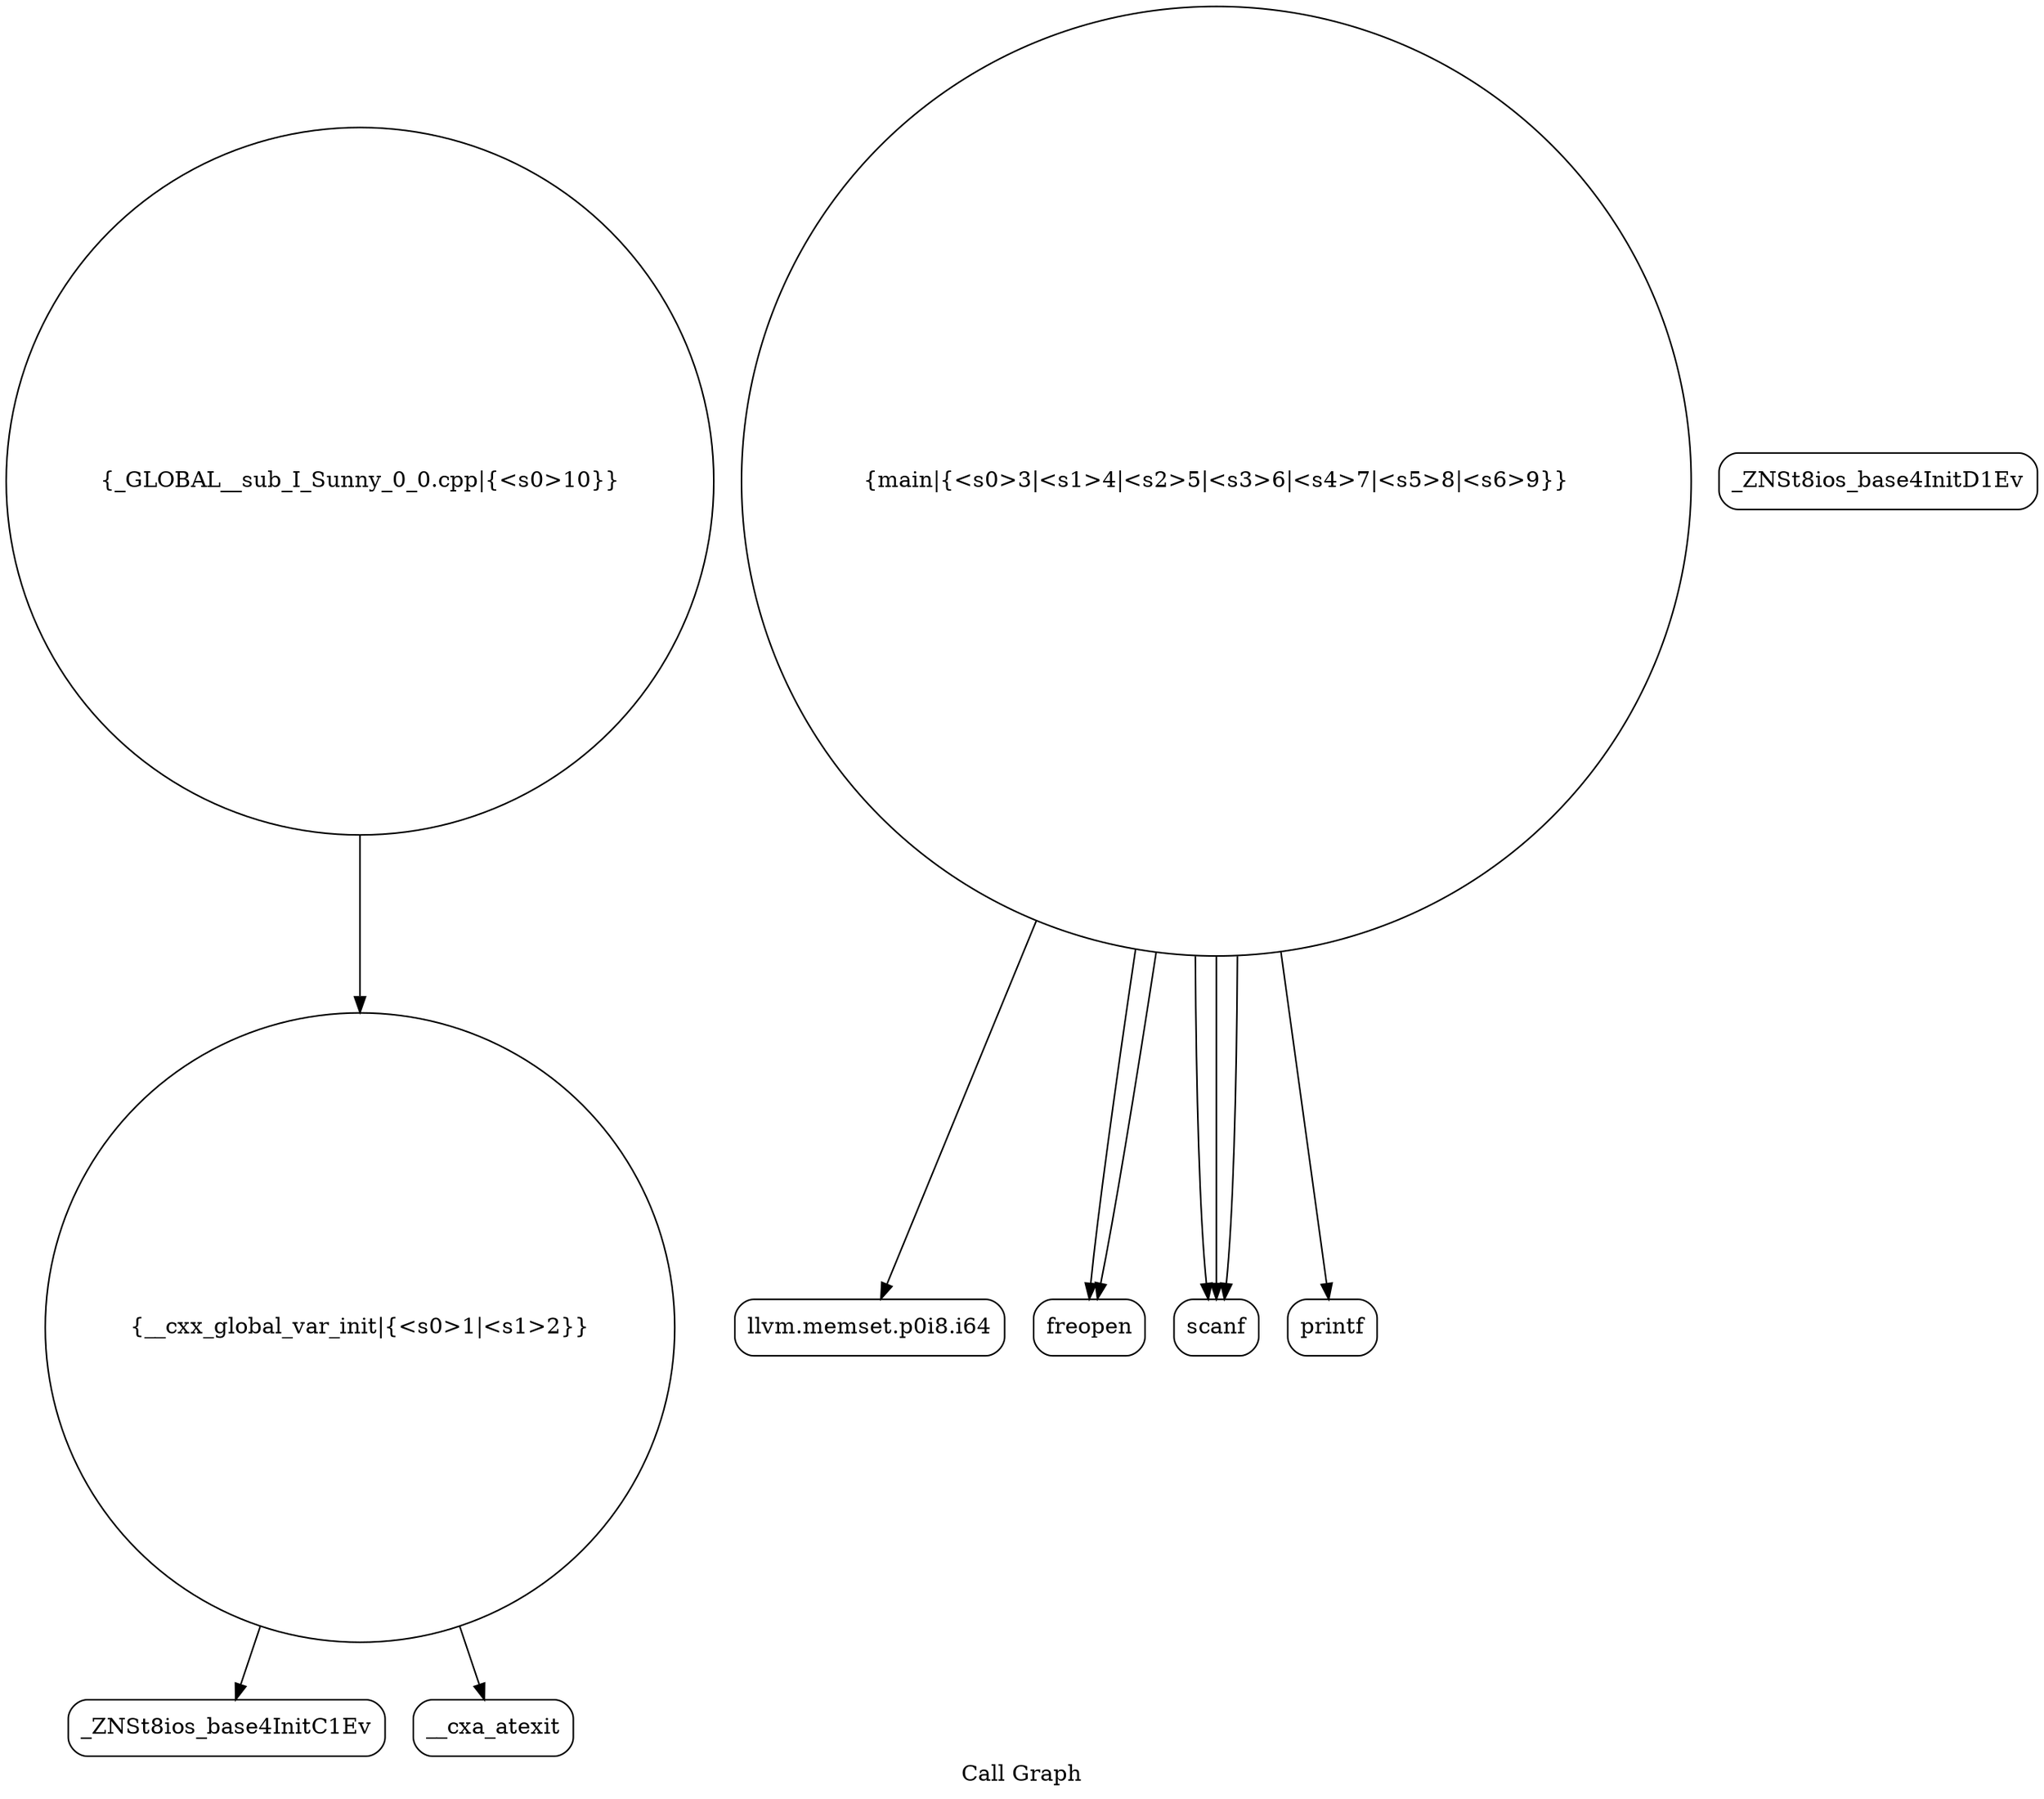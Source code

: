 digraph "Call Graph" {
	label="Call Graph";

	Node0x55d3d295c340 [shape=record,shape=circle,label="{__cxx_global_var_init|{<s0>1|<s1>2}}"];
	Node0x55d3d295c340:s0 -> Node0x55d3d295c7d0[color=black];
	Node0x55d3d295c340:s1 -> Node0x55d3d295c8d0[color=black];
	Node0x55d3d295cad0 [shape=record,shape=Mrecord,label="{llvm.memset.p0i8.i64}"];
	Node0x55d3d295c850 [shape=record,shape=Mrecord,label="{_ZNSt8ios_base4InitD1Ev}"];
	Node0x55d3d295cbd0 [shape=record,shape=circle,label="{_GLOBAL__sub_I_Sunny_0_0.cpp|{<s0>10}}"];
	Node0x55d3d295cbd0:s0 -> Node0x55d3d295c340[color=black];
	Node0x55d3d295c950 [shape=record,shape=circle,label="{main|{<s0>3|<s1>4|<s2>5|<s3>6|<s4>7|<s5>8|<s6>9}}"];
	Node0x55d3d295c950:s0 -> Node0x55d3d295c9d0[color=black];
	Node0x55d3d295c950:s1 -> Node0x55d3d295c9d0[color=black];
	Node0x55d3d295c950:s2 -> Node0x55d3d295ca50[color=black];
	Node0x55d3d295c950:s3 -> Node0x55d3d295ca50[color=black];
	Node0x55d3d295c950:s4 -> Node0x55d3d295ca50[color=black];
	Node0x55d3d295c950:s5 -> Node0x55d3d295cad0[color=black];
	Node0x55d3d295c950:s6 -> Node0x55d3d295cb50[color=black];
	Node0x55d3d295ca50 [shape=record,shape=Mrecord,label="{scanf}"];
	Node0x55d3d295c7d0 [shape=record,shape=Mrecord,label="{_ZNSt8ios_base4InitC1Ev}"];
	Node0x55d3d295cb50 [shape=record,shape=Mrecord,label="{printf}"];
	Node0x55d3d295c8d0 [shape=record,shape=Mrecord,label="{__cxa_atexit}"];
	Node0x55d3d295c9d0 [shape=record,shape=Mrecord,label="{freopen}"];
}
